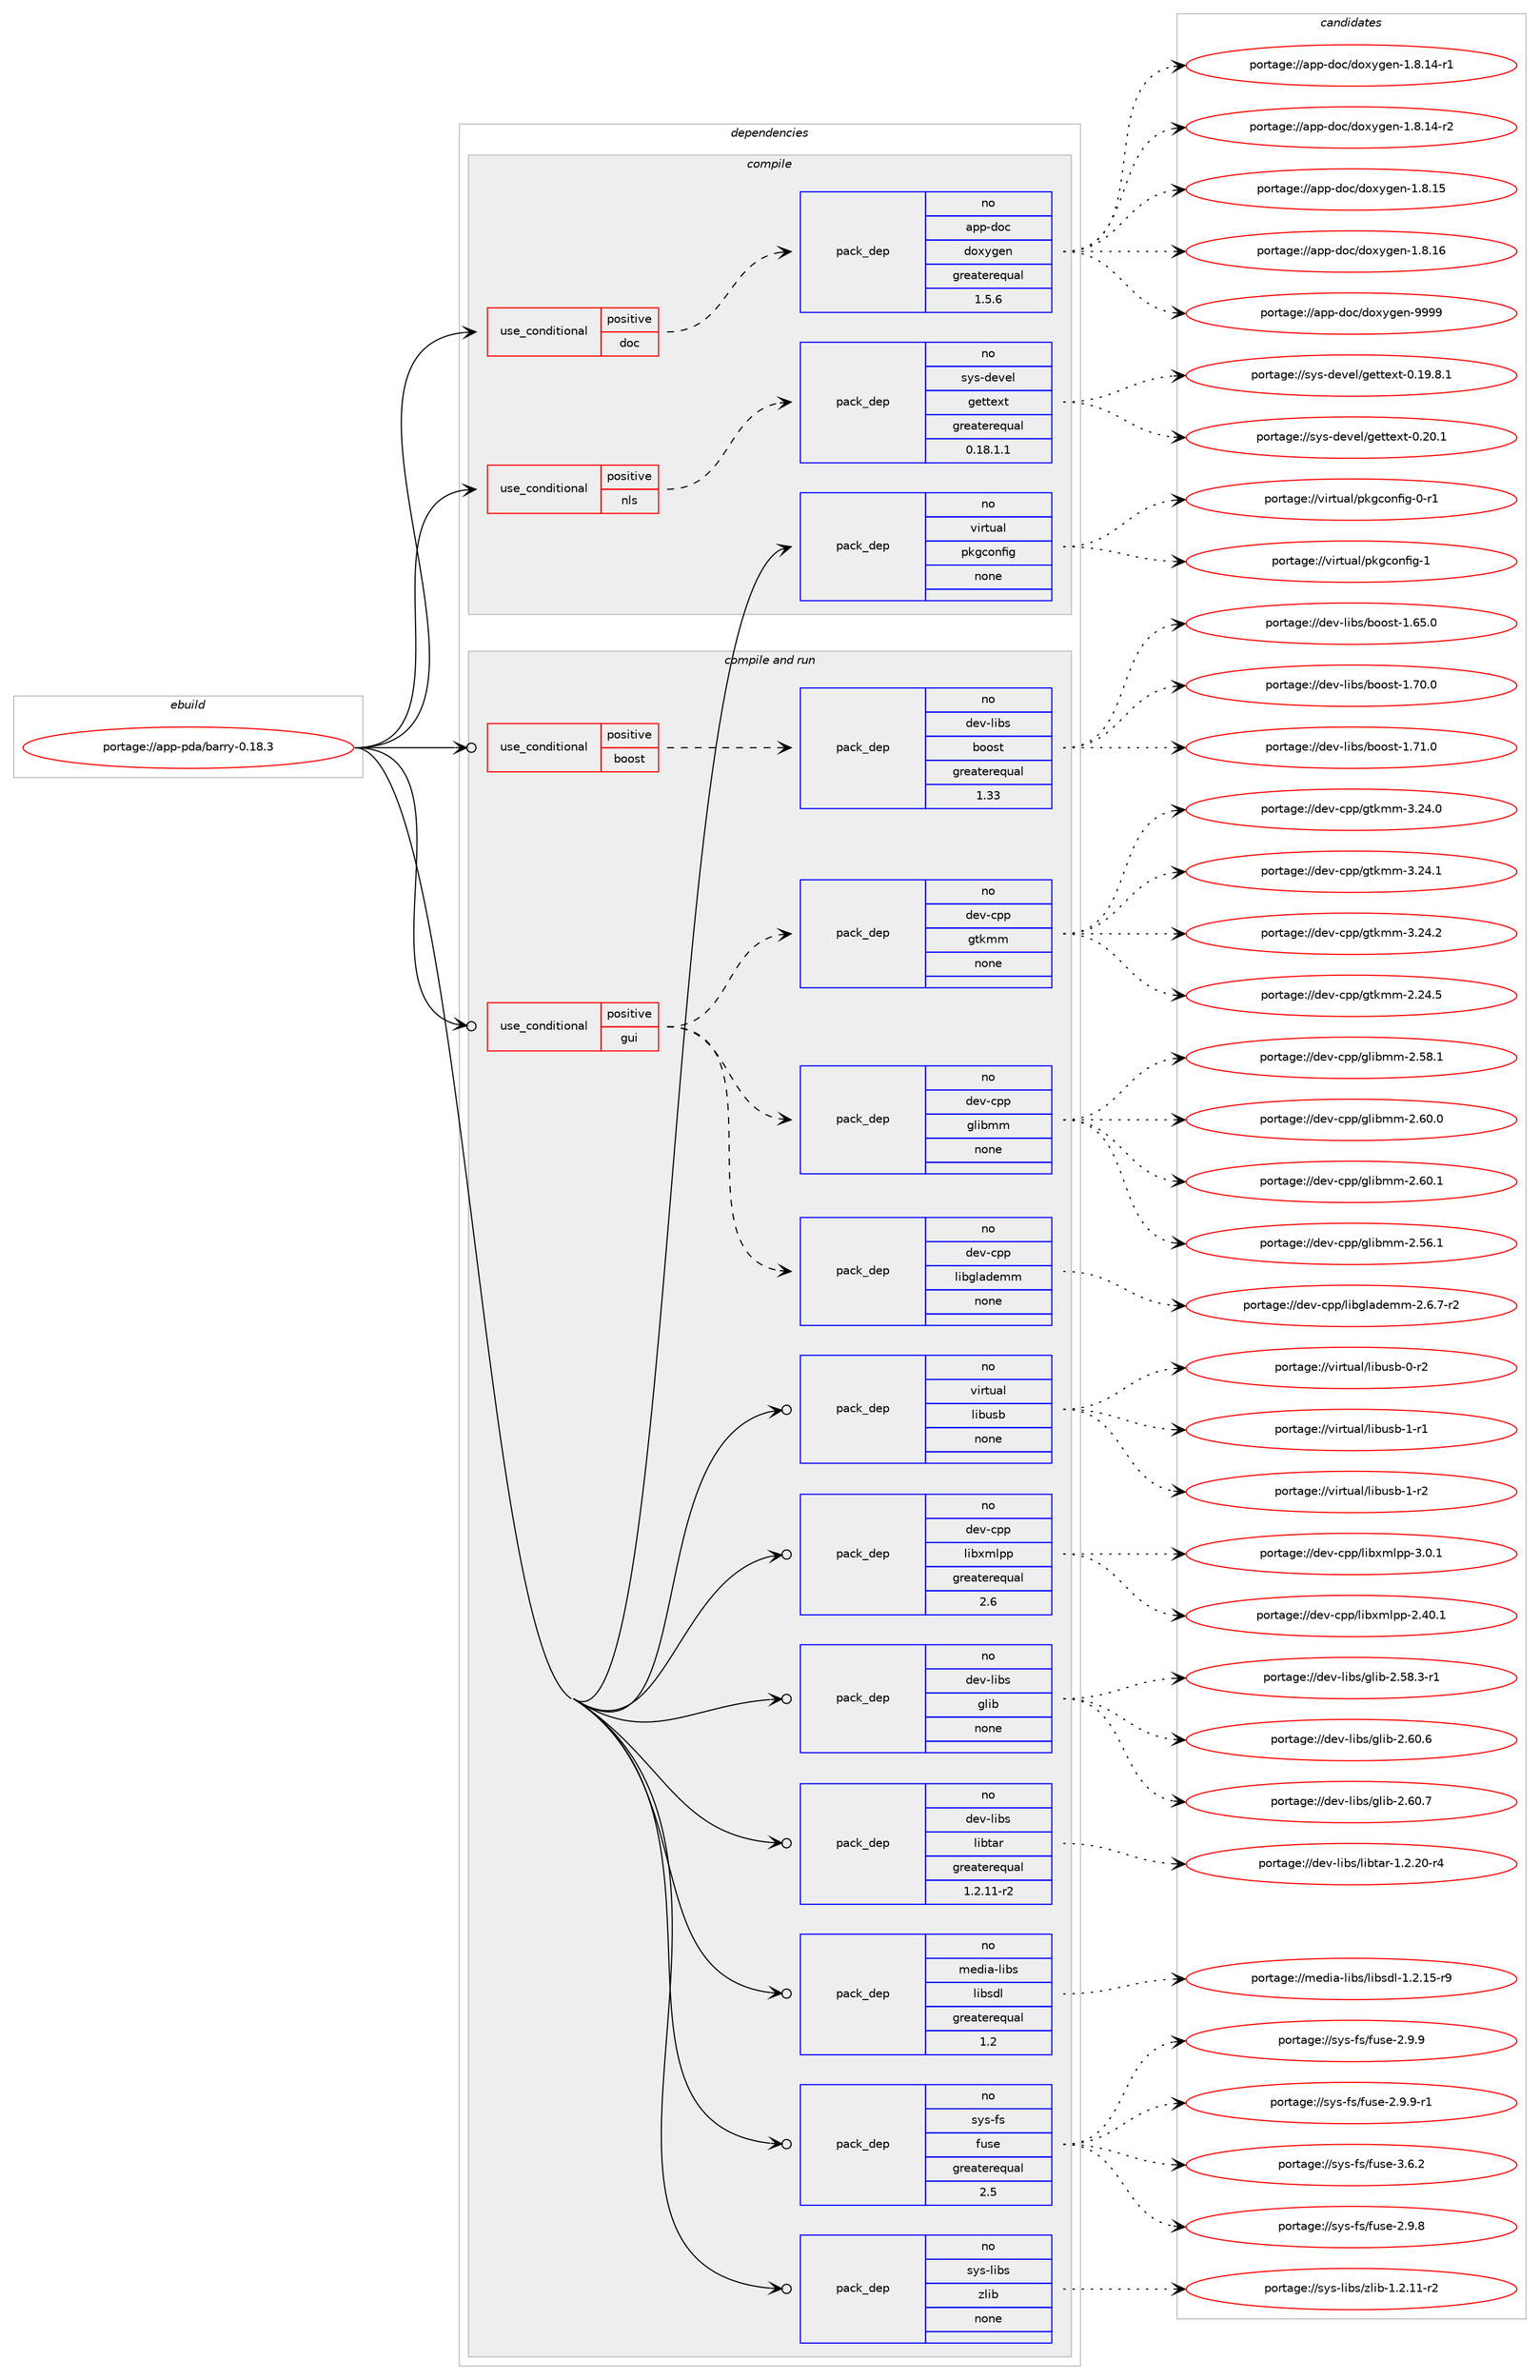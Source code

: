 digraph prolog {

# *************
# Graph options
# *************

newrank=true;
concentrate=true;
compound=true;
graph [rankdir=LR,fontname=Helvetica,fontsize=10,ranksep=1.5];#, ranksep=2.5, nodesep=0.2];
edge  [arrowhead=vee];
node  [fontname=Helvetica,fontsize=10];

# **********
# The ebuild
# **********

subgraph cluster_leftcol {
color=gray;
rank=same;
label=<<i>ebuild</i>>;
id [label="portage://app-pda/barry-0.18.3", color=red, width=4, href="../app-pda/barry-0.18.3.svg"];
}

# ****************
# The dependencies
# ****************

subgraph cluster_midcol {
color=gray;
label=<<i>dependencies</i>>;
subgraph cluster_compile {
fillcolor="#eeeeee";
style=filled;
label=<<i>compile</i>>;
subgraph cond9791 {
dependency40211 [label=<<TABLE BORDER="0" CELLBORDER="1" CELLSPACING="0" CELLPADDING="4"><TR><TD ROWSPAN="3" CELLPADDING="10">use_conditional</TD></TR><TR><TD>positive</TD></TR><TR><TD>doc</TD></TR></TABLE>>, shape=none, color=red];
subgraph pack29749 {
dependency40212 [label=<<TABLE BORDER="0" CELLBORDER="1" CELLSPACING="0" CELLPADDING="4" WIDTH="220"><TR><TD ROWSPAN="6" CELLPADDING="30">pack_dep</TD></TR><TR><TD WIDTH="110">no</TD></TR><TR><TD>app-doc</TD></TR><TR><TD>doxygen</TD></TR><TR><TD>greaterequal</TD></TR><TR><TD>1.5.6</TD></TR></TABLE>>, shape=none, color=blue];
}
dependency40211:e -> dependency40212:w [weight=20,style="dashed",arrowhead="vee"];
}
id:e -> dependency40211:w [weight=20,style="solid",arrowhead="vee"];
subgraph cond9792 {
dependency40213 [label=<<TABLE BORDER="0" CELLBORDER="1" CELLSPACING="0" CELLPADDING="4"><TR><TD ROWSPAN="3" CELLPADDING="10">use_conditional</TD></TR><TR><TD>positive</TD></TR><TR><TD>nls</TD></TR></TABLE>>, shape=none, color=red];
subgraph pack29750 {
dependency40214 [label=<<TABLE BORDER="0" CELLBORDER="1" CELLSPACING="0" CELLPADDING="4" WIDTH="220"><TR><TD ROWSPAN="6" CELLPADDING="30">pack_dep</TD></TR><TR><TD WIDTH="110">no</TD></TR><TR><TD>sys-devel</TD></TR><TR><TD>gettext</TD></TR><TR><TD>greaterequal</TD></TR><TR><TD>0.18.1.1</TD></TR></TABLE>>, shape=none, color=blue];
}
dependency40213:e -> dependency40214:w [weight=20,style="dashed",arrowhead="vee"];
}
id:e -> dependency40213:w [weight=20,style="solid",arrowhead="vee"];
subgraph pack29751 {
dependency40215 [label=<<TABLE BORDER="0" CELLBORDER="1" CELLSPACING="0" CELLPADDING="4" WIDTH="220"><TR><TD ROWSPAN="6" CELLPADDING="30">pack_dep</TD></TR><TR><TD WIDTH="110">no</TD></TR><TR><TD>virtual</TD></TR><TR><TD>pkgconfig</TD></TR><TR><TD>none</TD></TR><TR><TD></TD></TR></TABLE>>, shape=none, color=blue];
}
id:e -> dependency40215:w [weight=20,style="solid",arrowhead="vee"];
}
subgraph cluster_compileandrun {
fillcolor="#eeeeee";
style=filled;
label=<<i>compile and run</i>>;
subgraph cond9793 {
dependency40216 [label=<<TABLE BORDER="0" CELLBORDER="1" CELLSPACING="0" CELLPADDING="4"><TR><TD ROWSPAN="3" CELLPADDING="10">use_conditional</TD></TR><TR><TD>positive</TD></TR><TR><TD>boost</TD></TR></TABLE>>, shape=none, color=red];
subgraph pack29752 {
dependency40217 [label=<<TABLE BORDER="0" CELLBORDER="1" CELLSPACING="0" CELLPADDING="4" WIDTH="220"><TR><TD ROWSPAN="6" CELLPADDING="30">pack_dep</TD></TR><TR><TD WIDTH="110">no</TD></TR><TR><TD>dev-libs</TD></TR><TR><TD>boost</TD></TR><TR><TD>greaterequal</TD></TR><TR><TD>1.33</TD></TR></TABLE>>, shape=none, color=blue];
}
dependency40216:e -> dependency40217:w [weight=20,style="dashed",arrowhead="vee"];
}
id:e -> dependency40216:w [weight=20,style="solid",arrowhead="odotvee"];
subgraph cond9794 {
dependency40218 [label=<<TABLE BORDER="0" CELLBORDER="1" CELLSPACING="0" CELLPADDING="4"><TR><TD ROWSPAN="3" CELLPADDING="10">use_conditional</TD></TR><TR><TD>positive</TD></TR><TR><TD>gui</TD></TR></TABLE>>, shape=none, color=red];
subgraph pack29753 {
dependency40219 [label=<<TABLE BORDER="0" CELLBORDER="1" CELLSPACING="0" CELLPADDING="4" WIDTH="220"><TR><TD ROWSPAN="6" CELLPADDING="30">pack_dep</TD></TR><TR><TD WIDTH="110">no</TD></TR><TR><TD>dev-cpp</TD></TR><TR><TD>glibmm</TD></TR><TR><TD>none</TD></TR><TR><TD></TD></TR></TABLE>>, shape=none, color=blue];
}
dependency40218:e -> dependency40219:w [weight=20,style="dashed",arrowhead="vee"];
subgraph pack29754 {
dependency40220 [label=<<TABLE BORDER="0" CELLBORDER="1" CELLSPACING="0" CELLPADDING="4" WIDTH="220"><TR><TD ROWSPAN="6" CELLPADDING="30">pack_dep</TD></TR><TR><TD WIDTH="110">no</TD></TR><TR><TD>dev-cpp</TD></TR><TR><TD>gtkmm</TD></TR><TR><TD>none</TD></TR><TR><TD></TD></TR></TABLE>>, shape=none, color=blue];
}
dependency40218:e -> dependency40220:w [weight=20,style="dashed",arrowhead="vee"];
subgraph pack29755 {
dependency40221 [label=<<TABLE BORDER="0" CELLBORDER="1" CELLSPACING="0" CELLPADDING="4" WIDTH="220"><TR><TD ROWSPAN="6" CELLPADDING="30">pack_dep</TD></TR><TR><TD WIDTH="110">no</TD></TR><TR><TD>dev-cpp</TD></TR><TR><TD>libglademm</TD></TR><TR><TD>none</TD></TR><TR><TD></TD></TR></TABLE>>, shape=none, color=blue];
}
dependency40218:e -> dependency40221:w [weight=20,style="dashed",arrowhead="vee"];
}
id:e -> dependency40218:w [weight=20,style="solid",arrowhead="odotvee"];
subgraph pack29756 {
dependency40222 [label=<<TABLE BORDER="0" CELLBORDER="1" CELLSPACING="0" CELLPADDING="4" WIDTH="220"><TR><TD ROWSPAN="6" CELLPADDING="30">pack_dep</TD></TR><TR><TD WIDTH="110">no</TD></TR><TR><TD>dev-cpp</TD></TR><TR><TD>libxmlpp</TD></TR><TR><TD>greaterequal</TD></TR><TR><TD>2.6</TD></TR></TABLE>>, shape=none, color=blue];
}
id:e -> dependency40222:w [weight=20,style="solid",arrowhead="odotvee"];
subgraph pack29757 {
dependency40223 [label=<<TABLE BORDER="0" CELLBORDER="1" CELLSPACING="0" CELLPADDING="4" WIDTH="220"><TR><TD ROWSPAN="6" CELLPADDING="30">pack_dep</TD></TR><TR><TD WIDTH="110">no</TD></TR><TR><TD>dev-libs</TD></TR><TR><TD>glib</TD></TR><TR><TD>none</TD></TR><TR><TD></TD></TR></TABLE>>, shape=none, color=blue];
}
id:e -> dependency40223:w [weight=20,style="solid",arrowhead="odotvee"];
subgraph pack29758 {
dependency40224 [label=<<TABLE BORDER="0" CELLBORDER="1" CELLSPACING="0" CELLPADDING="4" WIDTH="220"><TR><TD ROWSPAN="6" CELLPADDING="30">pack_dep</TD></TR><TR><TD WIDTH="110">no</TD></TR><TR><TD>dev-libs</TD></TR><TR><TD>libtar</TD></TR><TR><TD>greaterequal</TD></TR><TR><TD>1.2.11-r2</TD></TR></TABLE>>, shape=none, color=blue];
}
id:e -> dependency40224:w [weight=20,style="solid",arrowhead="odotvee"];
subgraph pack29759 {
dependency40225 [label=<<TABLE BORDER="0" CELLBORDER="1" CELLSPACING="0" CELLPADDING="4" WIDTH="220"><TR><TD ROWSPAN="6" CELLPADDING="30">pack_dep</TD></TR><TR><TD WIDTH="110">no</TD></TR><TR><TD>media-libs</TD></TR><TR><TD>libsdl</TD></TR><TR><TD>greaterequal</TD></TR><TR><TD>1.2</TD></TR></TABLE>>, shape=none, color=blue];
}
id:e -> dependency40225:w [weight=20,style="solid",arrowhead="odotvee"];
subgraph pack29760 {
dependency40226 [label=<<TABLE BORDER="0" CELLBORDER="1" CELLSPACING="0" CELLPADDING="4" WIDTH="220"><TR><TD ROWSPAN="6" CELLPADDING="30">pack_dep</TD></TR><TR><TD WIDTH="110">no</TD></TR><TR><TD>sys-fs</TD></TR><TR><TD>fuse</TD></TR><TR><TD>greaterequal</TD></TR><TR><TD>2.5</TD></TR></TABLE>>, shape=none, color=blue];
}
id:e -> dependency40226:w [weight=20,style="solid",arrowhead="odotvee"];
subgraph pack29761 {
dependency40227 [label=<<TABLE BORDER="0" CELLBORDER="1" CELLSPACING="0" CELLPADDING="4" WIDTH="220"><TR><TD ROWSPAN="6" CELLPADDING="30">pack_dep</TD></TR><TR><TD WIDTH="110">no</TD></TR><TR><TD>sys-libs</TD></TR><TR><TD>zlib</TD></TR><TR><TD>none</TD></TR><TR><TD></TD></TR></TABLE>>, shape=none, color=blue];
}
id:e -> dependency40227:w [weight=20,style="solid",arrowhead="odotvee"];
subgraph pack29762 {
dependency40228 [label=<<TABLE BORDER="0" CELLBORDER="1" CELLSPACING="0" CELLPADDING="4" WIDTH="220"><TR><TD ROWSPAN="6" CELLPADDING="30">pack_dep</TD></TR><TR><TD WIDTH="110">no</TD></TR><TR><TD>virtual</TD></TR><TR><TD>libusb</TD></TR><TR><TD>none</TD></TR><TR><TD></TD></TR></TABLE>>, shape=none, color=blue];
}
id:e -> dependency40228:w [weight=20,style="solid",arrowhead="odotvee"];
}
subgraph cluster_run {
fillcolor="#eeeeee";
style=filled;
label=<<i>run</i>>;
}
}

# **************
# The candidates
# **************

subgraph cluster_choices {
rank=same;
color=gray;
label=<<i>candidates</i>>;

subgraph choice29749 {
color=black;
nodesep=1;
choiceportage97112112451001119947100111120121103101110454946564649524511449 [label="portage://app-doc/doxygen-1.8.14-r1", color=red, width=4,href="../app-doc/doxygen-1.8.14-r1.svg"];
choiceportage97112112451001119947100111120121103101110454946564649524511450 [label="portage://app-doc/doxygen-1.8.14-r2", color=red, width=4,href="../app-doc/doxygen-1.8.14-r2.svg"];
choiceportage9711211245100111994710011112012110310111045494656464953 [label="portage://app-doc/doxygen-1.8.15", color=red, width=4,href="../app-doc/doxygen-1.8.15.svg"];
choiceportage9711211245100111994710011112012110310111045494656464954 [label="portage://app-doc/doxygen-1.8.16", color=red, width=4,href="../app-doc/doxygen-1.8.16.svg"];
choiceportage971121124510011199471001111201211031011104557575757 [label="portage://app-doc/doxygen-9999", color=red, width=4,href="../app-doc/doxygen-9999.svg"];
dependency40212:e -> choiceportage97112112451001119947100111120121103101110454946564649524511449:w [style=dotted,weight="100"];
dependency40212:e -> choiceportage97112112451001119947100111120121103101110454946564649524511450:w [style=dotted,weight="100"];
dependency40212:e -> choiceportage9711211245100111994710011112012110310111045494656464953:w [style=dotted,weight="100"];
dependency40212:e -> choiceportage9711211245100111994710011112012110310111045494656464954:w [style=dotted,weight="100"];
dependency40212:e -> choiceportage971121124510011199471001111201211031011104557575757:w [style=dotted,weight="100"];
}
subgraph choice29750 {
color=black;
nodesep=1;
choiceportage1151211154510010111810110847103101116116101120116454846495746564649 [label="portage://sys-devel/gettext-0.19.8.1", color=red, width=4,href="../sys-devel/gettext-0.19.8.1.svg"];
choiceportage115121115451001011181011084710310111611610112011645484650484649 [label="portage://sys-devel/gettext-0.20.1", color=red, width=4,href="../sys-devel/gettext-0.20.1.svg"];
dependency40214:e -> choiceportage1151211154510010111810110847103101116116101120116454846495746564649:w [style=dotted,weight="100"];
dependency40214:e -> choiceportage115121115451001011181011084710310111611610112011645484650484649:w [style=dotted,weight="100"];
}
subgraph choice29751 {
color=black;
nodesep=1;
choiceportage11810511411611797108471121071039911111010210510345484511449 [label="portage://virtual/pkgconfig-0-r1", color=red, width=4,href="../virtual/pkgconfig-0-r1.svg"];
choiceportage1181051141161179710847112107103991111101021051034549 [label="portage://virtual/pkgconfig-1", color=red, width=4,href="../virtual/pkgconfig-1.svg"];
dependency40215:e -> choiceportage11810511411611797108471121071039911111010210510345484511449:w [style=dotted,weight="100"];
dependency40215:e -> choiceportage1181051141161179710847112107103991111101021051034549:w [style=dotted,weight="100"];
}
subgraph choice29752 {
color=black;
nodesep=1;
choiceportage1001011184510810598115479811111111511645494654534648 [label="portage://dev-libs/boost-1.65.0", color=red, width=4,href="../dev-libs/boost-1.65.0.svg"];
choiceportage1001011184510810598115479811111111511645494655484648 [label="portage://dev-libs/boost-1.70.0", color=red, width=4,href="../dev-libs/boost-1.70.0.svg"];
choiceportage1001011184510810598115479811111111511645494655494648 [label="portage://dev-libs/boost-1.71.0", color=red, width=4,href="../dev-libs/boost-1.71.0.svg"];
dependency40217:e -> choiceportage1001011184510810598115479811111111511645494654534648:w [style=dotted,weight="100"];
dependency40217:e -> choiceportage1001011184510810598115479811111111511645494655484648:w [style=dotted,weight="100"];
dependency40217:e -> choiceportage1001011184510810598115479811111111511645494655494648:w [style=dotted,weight="100"];
}
subgraph choice29753 {
color=black;
nodesep=1;
choiceportage1001011184599112112471031081059810910945504653544649 [label="portage://dev-cpp/glibmm-2.56.1", color=red, width=4,href="../dev-cpp/glibmm-2.56.1.svg"];
choiceportage1001011184599112112471031081059810910945504653564649 [label="portage://dev-cpp/glibmm-2.58.1", color=red, width=4,href="../dev-cpp/glibmm-2.58.1.svg"];
choiceportage1001011184599112112471031081059810910945504654484648 [label="portage://dev-cpp/glibmm-2.60.0", color=red, width=4,href="../dev-cpp/glibmm-2.60.0.svg"];
choiceportage1001011184599112112471031081059810910945504654484649 [label="portage://dev-cpp/glibmm-2.60.1", color=red, width=4,href="../dev-cpp/glibmm-2.60.1.svg"];
dependency40219:e -> choiceportage1001011184599112112471031081059810910945504653544649:w [style=dotted,weight="100"];
dependency40219:e -> choiceportage1001011184599112112471031081059810910945504653564649:w [style=dotted,weight="100"];
dependency40219:e -> choiceportage1001011184599112112471031081059810910945504654484648:w [style=dotted,weight="100"];
dependency40219:e -> choiceportage1001011184599112112471031081059810910945504654484649:w [style=dotted,weight="100"];
}
subgraph choice29754 {
color=black;
nodesep=1;
choiceportage10010111845991121124710311610710910945504650524653 [label="portage://dev-cpp/gtkmm-2.24.5", color=red, width=4,href="../dev-cpp/gtkmm-2.24.5.svg"];
choiceportage10010111845991121124710311610710910945514650524648 [label="portage://dev-cpp/gtkmm-3.24.0", color=red, width=4,href="../dev-cpp/gtkmm-3.24.0.svg"];
choiceportage10010111845991121124710311610710910945514650524649 [label="portage://dev-cpp/gtkmm-3.24.1", color=red, width=4,href="../dev-cpp/gtkmm-3.24.1.svg"];
choiceportage10010111845991121124710311610710910945514650524650 [label="portage://dev-cpp/gtkmm-3.24.2", color=red, width=4,href="../dev-cpp/gtkmm-3.24.2.svg"];
dependency40220:e -> choiceportage10010111845991121124710311610710910945504650524653:w [style=dotted,weight="100"];
dependency40220:e -> choiceportage10010111845991121124710311610710910945514650524648:w [style=dotted,weight="100"];
dependency40220:e -> choiceportage10010111845991121124710311610710910945514650524649:w [style=dotted,weight="100"];
dependency40220:e -> choiceportage10010111845991121124710311610710910945514650524650:w [style=dotted,weight="100"];
}
subgraph choice29755 {
color=black;
nodesep=1;
choiceportage10010111845991121124710810598103108971001011091094550465446554511450 [label="portage://dev-cpp/libglademm-2.6.7-r2", color=red, width=4,href="../dev-cpp/libglademm-2.6.7-r2.svg"];
dependency40221:e -> choiceportage10010111845991121124710810598103108971001011091094550465446554511450:w [style=dotted,weight="100"];
}
subgraph choice29756 {
color=black;
nodesep=1;
choiceportage1001011184599112112471081059812010910811211245504652484649 [label="portage://dev-cpp/libxmlpp-2.40.1", color=red, width=4,href="../dev-cpp/libxmlpp-2.40.1.svg"];
choiceportage10010111845991121124710810598120109108112112455146484649 [label="portage://dev-cpp/libxmlpp-3.0.1", color=red, width=4,href="../dev-cpp/libxmlpp-3.0.1.svg"];
dependency40222:e -> choiceportage1001011184599112112471081059812010910811211245504652484649:w [style=dotted,weight="100"];
dependency40222:e -> choiceportage10010111845991121124710810598120109108112112455146484649:w [style=dotted,weight="100"];
}
subgraph choice29757 {
color=black;
nodesep=1;
choiceportage10010111845108105981154710310810598455046535646514511449 [label="portage://dev-libs/glib-2.58.3-r1", color=red, width=4,href="../dev-libs/glib-2.58.3-r1.svg"];
choiceportage1001011184510810598115471031081059845504654484654 [label="portage://dev-libs/glib-2.60.6", color=red, width=4,href="../dev-libs/glib-2.60.6.svg"];
choiceportage1001011184510810598115471031081059845504654484655 [label="portage://dev-libs/glib-2.60.7", color=red, width=4,href="../dev-libs/glib-2.60.7.svg"];
dependency40223:e -> choiceportage10010111845108105981154710310810598455046535646514511449:w [style=dotted,weight="100"];
dependency40223:e -> choiceportage1001011184510810598115471031081059845504654484654:w [style=dotted,weight="100"];
dependency40223:e -> choiceportage1001011184510810598115471031081059845504654484655:w [style=dotted,weight="100"];
}
subgraph choice29758 {
color=black;
nodesep=1;
choiceportage1001011184510810598115471081059811697114454946504650484511452 [label="portage://dev-libs/libtar-1.2.20-r4", color=red, width=4,href="../dev-libs/libtar-1.2.20-r4.svg"];
dependency40224:e -> choiceportage1001011184510810598115471081059811697114454946504650484511452:w [style=dotted,weight="100"];
}
subgraph choice29759 {
color=black;
nodesep=1;
choiceportage1091011001059745108105981154710810598115100108454946504649534511457 [label="portage://media-libs/libsdl-1.2.15-r9", color=red, width=4,href="../media-libs/libsdl-1.2.15-r9.svg"];
dependency40225:e -> choiceportage1091011001059745108105981154710810598115100108454946504649534511457:w [style=dotted,weight="100"];
}
subgraph choice29760 {
color=black;
nodesep=1;
choiceportage1151211154510211547102117115101455046574656 [label="portage://sys-fs/fuse-2.9.8", color=red, width=4,href="../sys-fs/fuse-2.9.8.svg"];
choiceportage1151211154510211547102117115101455046574657 [label="portage://sys-fs/fuse-2.9.9", color=red, width=4,href="../sys-fs/fuse-2.9.9.svg"];
choiceportage11512111545102115471021171151014550465746574511449 [label="portage://sys-fs/fuse-2.9.9-r1", color=red, width=4,href="../sys-fs/fuse-2.9.9-r1.svg"];
choiceportage1151211154510211547102117115101455146544650 [label="portage://sys-fs/fuse-3.6.2", color=red, width=4,href="../sys-fs/fuse-3.6.2.svg"];
dependency40226:e -> choiceportage1151211154510211547102117115101455046574656:w [style=dotted,weight="100"];
dependency40226:e -> choiceportage1151211154510211547102117115101455046574657:w [style=dotted,weight="100"];
dependency40226:e -> choiceportage11512111545102115471021171151014550465746574511449:w [style=dotted,weight="100"];
dependency40226:e -> choiceportage1151211154510211547102117115101455146544650:w [style=dotted,weight="100"];
}
subgraph choice29761 {
color=black;
nodesep=1;
choiceportage11512111545108105981154712210810598454946504649494511450 [label="portage://sys-libs/zlib-1.2.11-r2", color=red, width=4,href="../sys-libs/zlib-1.2.11-r2.svg"];
dependency40227:e -> choiceportage11512111545108105981154712210810598454946504649494511450:w [style=dotted,weight="100"];
}
subgraph choice29762 {
color=black;
nodesep=1;
choiceportage1181051141161179710847108105981171159845484511450 [label="portage://virtual/libusb-0-r2", color=red, width=4,href="../virtual/libusb-0-r2.svg"];
choiceportage1181051141161179710847108105981171159845494511449 [label="portage://virtual/libusb-1-r1", color=red, width=4,href="../virtual/libusb-1-r1.svg"];
choiceportage1181051141161179710847108105981171159845494511450 [label="portage://virtual/libusb-1-r2", color=red, width=4,href="../virtual/libusb-1-r2.svg"];
dependency40228:e -> choiceportage1181051141161179710847108105981171159845484511450:w [style=dotted,weight="100"];
dependency40228:e -> choiceportage1181051141161179710847108105981171159845494511449:w [style=dotted,weight="100"];
dependency40228:e -> choiceportage1181051141161179710847108105981171159845494511450:w [style=dotted,weight="100"];
}
}

}
